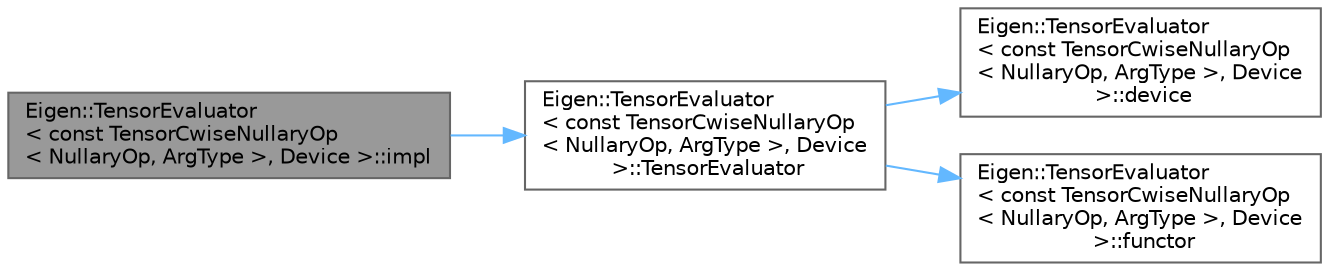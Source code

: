 digraph "Eigen::TensorEvaluator&lt; const TensorCwiseNullaryOp&lt; NullaryOp, ArgType &gt;, Device &gt;::impl"
{
 // LATEX_PDF_SIZE
  bgcolor="transparent";
  edge [fontname=Helvetica,fontsize=10,labelfontname=Helvetica,labelfontsize=10];
  node [fontname=Helvetica,fontsize=10,shape=box,height=0.2,width=0.4];
  rankdir="LR";
  Node1 [id="Node000001",label="Eigen::TensorEvaluator\l\< const TensorCwiseNullaryOp\l\< NullaryOp, ArgType \>, Device \>::impl",height=0.2,width=0.4,color="gray40", fillcolor="grey60", style="filled", fontcolor="black",tooltip="required by sycl in order to extract the accessor"];
  Node1 -> Node2 [id="edge4_Node000001_Node000002",color="steelblue1",style="solid",tooltip=" "];
  Node2 [id="Node000002",label="Eigen::TensorEvaluator\l\< const TensorCwiseNullaryOp\l\< NullaryOp, ArgType \>, Device\l \>::TensorEvaluator",height=0.2,width=0.4,color="grey40", fillcolor="white", style="filled",URL="$struct_eigen_1_1_tensor_evaluator_3_01const_01_tensor_cwise_nullary_op_3_01_nullary_op_00_01_arg_type_01_4_00_01_device_01_4.html#a20deffd5ced1cb581c51cf974dc323b5",tooltip=" "];
  Node2 -> Node3 [id="edge5_Node000002_Node000003",color="steelblue1",style="solid",tooltip=" "];
  Node3 [id="Node000003",label="Eigen::TensorEvaluator\l\< const TensorCwiseNullaryOp\l\< NullaryOp, ArgType \>, Device\l \>::device",height=0.2,width=0.4,color="grey40", fillcolor="white", style="filled",URL="$struct_eigen_1_1_tensor_evaluator.html#aa1eb26b743a6cafedceb567036276d4e",tooltip=" "];
  Node2 -> Node4 [id="edge6_Node000002_Node000004",color="steelblue1",style="solid",tooltip=" "];
  Node4 [id="Node000004",label="Eigen::TensorEvaluator\l\< const TensorCwiseNullaryOp\l\< NullaryOp, ArgType \>, Device\l \>::functor",height=0.2,width=0.4,color="grey40", fillcolor="white", style="filled",URL="$struct_eigen_1_1_tensor_evaluator_3_01const_01_tensor_cwise_nullary_op_3_01_nullary_op_00_01_arg_type_01_4_00_01_device_01_4.html#a9526ddfd7e9532ffdcb3e3ff8defb11f",tooltip="required by sycl in order to extract the accessor"];
}
